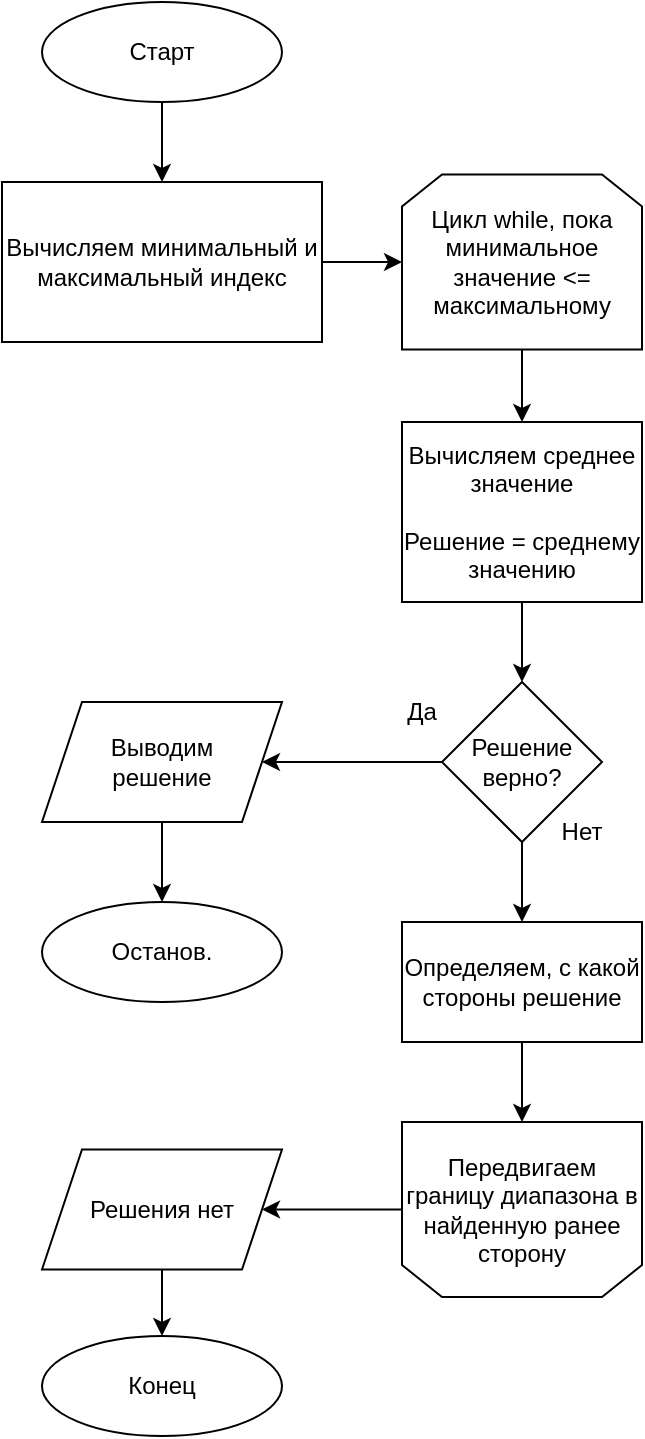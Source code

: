 <mxfile version="20.2.3" type="device"><diagram id="6a731a19-8d31-9384-78a2-239565b7b9f0" name="Page-1"><mxGraphModel dx="946" dy="672" grid="1" gridSize="10" guides="1" tooltips="1" connect="1" arrows="1" fold="1" page="1" pageScale="1" pageWidth="1169" pageHeight="827" background="none" math="0" shadow="0"><root><mxCell id="0"/><mxCell id="1" parent="0"/><mxCell id="bcB8i967HD4Znp9KxZQ6-87" value="Вычисляем минимальный и максимальный индекс" style="rounded=0;whiteSpace=wrap;html=1;shadow=0;glass=0;" vertex="1" parent="1"><mxGeometry x="400" y="130" width="160" height="80" as="geometry"/></mxCell><mxCell id="bcB8i967HD4Znp9KxZQ6-88" value="Старт" style="ellipse;whiteSpace=wrap;html=1;shadow=0;glass=0;" vertex="1" parent="1"><mxGeometry x="420" y="40" width="120" height="50" as="geometry"/></mxCell><mxCell id="bcB8i967HD4Znp9KxZQ6-89" value="Цикл while, пока минимальное значение &amp;lt;= максимальному" style="shape=loopLimit;whiteSpace=wrap;html=1;shadow=0;glass=0;" vertex="1" parent="1"><mxGeometry x="600" y="126.25" width="120" height="87.5" as="geometry"/></mxCell><mxCell id="bcB8i967HD4Znp9KxZQ6-90" value="" style="endArrow=classic;html=1;rounded=0;exitX=0.5;exitY=1;exitDx=0;exitDy=0;entryX=0.5;entryY=0;entryDx=0;entryDy=0;" edge="1" parent="1" source="bcB8i967HD4Znp9KxZQ6-88" target="bcB8i967HD4Znp9KxZQ6-87"><mxGeometry width="50" height="50" relative="1" as="geometry"><mxPoint x="460" y="260" as="sourcePoint"/><mxPoint x="510" y="210" as="targetPoint"/></mxGeometry></mxCell><mxCell id="bcB8i967HD4Znp9KxZQ6-91" value="" style="endArrow=classic;html=1;rounded=0;exitX=1;exitY=0.5;exitDx=0;exitDy=0;" edge="1" parent="1" source="bcB8i967HD4Znp9KxZQ6-87" target="bcB8i967HD4Znp9KxZQ6-89"><mxGeometry width="50" height="50" relative="1" as="geometry"><mxPoint x="460" y="260" as="sourcePoint"/><mxPoint x="510" y="210" as="targetPoint"/></mxGeometry></mxCell><mxCell id="bcB8i967HD4Znp9KxZQ6-92" value="Вычисляем среднее значение&lt;br&gt;&lt;br&gt;Решение = среднему значению" style="rounded=0;whiteSpace=wrap;html=1;shadow=0;glass=0;" vertex="1" parent="1"><mxGeometry x="600" y="250" width="120" height="90" as="geometry"/></mxCell><mxCell id="bcB8i967HD4Znp9KxZQ6-93" value="" style="endArrow=classic;html=1;rounded=0;entryX=0.5;entryY=0;entryDx=0;entryDy=0;exitX=0.5;exitY=1;exitDx=0;exitDy=0;" edge="1" parent="1" source="bcB8i967HD4Znp9KxZQ6-89" target="bcB8i967HD4Znp9KxZQ6-92"><mxGeometry width="50" height="50" relative="1" as="geometry"><mxPoint x="460" y="260" as="sourcePoint"/><mxPoint x="510" y="210" as="targetPoint"/></mxGeometry></mxCell><mxCell id="bcB8i967HD4Znp9KxZQ6-94" value="Решение верно?" style="rhombus;whiteSpace=wrap;html=1;shadow=0;glass=0;" vertex="1" parent="1"><mxGeometry x="620" y="380" width="80" height="80" as="geometry"/></mxCell><mxCell id="bcB8i967HD4Znp9KxZQ6-95" value="" style="endArrow=classic;html=1;rounded=0;entryX=0.5;entryY=0;entryDx=0;entryDy=0;exitX=0.5;exitY=1;exitDx=0;exitDy=0;" edge="1" parent="1" source="bcB8i967HD4Znp9KxZQ6-92" target="bcB8i967HD4Znp9KxZQ6-94"><mxGeometry width="50" height="50" relative="1" as="geometry"><mxPoint x="460" y="400" as="sourcePoint"/><mxPoint x="510" y="350" as="targetPoint"/></mxGeometry></mxCell><mxCell id="bcB8i967HD4Znp9KxZQ6-96" value="Выводим&lt;br&gt;решение" style="shape=parallelogram;perimeter=parallelogramPerimeter;whiteSpace=wrap;html=1;fixedSize=1;shadow=0;glass=0;" vertex="1" parent="1"><mxGeometry x="420" y="390" width="120" height="60" as="geometry"/></mxCell><mxCell id="bcB8i967HD4Znp9KxZQ6-97" value="" style="endArrow=classic;html=1;rounded=0;entryX=1;entryY=0.5;entryDx=0;entryDy=0;exitX=0;exitY=0.5;exitDx=0;exitDy=0;" edge="1" parent="1" source="bcB8i967HD4Znp9KxZQ6-94" target="bcB8i967HD4Znp9KxZQ6-96"><mxGeometry width="50" height="50" relative="1" as="geometry"><mxPoint x="460" y="440" as="sourcePoint"/><mxPoint x="510" y="390" as="targetPoint"/></mxGeometry></mxCell><mxCell id="bcB8i967HD4Znp9KxZQ6-98" value="Останов." style="ellipse;whiteSpace=wrap;html=1;shadow=0;glass=0;" vertex="1" parent="1"><mxGeometry x="420" y="490" width="120" height="50" as="geometry"/></mxCell><mxCell id="bcB8i967HD4Znp9KxZQ6-99" value="" style="endArrow=classic;html=1;rounded=0;entryX=0.5;entryY=0;entryDx=0;entryDy=0;exitX=0.5;exitY=1;exitDx=0;exitDy=0;" edge="1" parent="1" source="bcB8i967HD4Znp9KxZQ6-96" target="bcB8i967HD4Znp9KxZQ6-98"><mxGeometry width="50" height="50" relative="1" as="geometry"><mxPoint x="460" y="400" as="sourcePoint"/><mxPoint x="510" y="350" as="targetPoint"/></mxGeometry></mxCell><mxCell id="bcB8i967HD4Znp9KxZQ6-100" value="Да" style="text;html=1;strokeColor=none;fillColor=none;align=center;verticalAlign=middle;whiteSpace=wrap;rounded=0;shadow=0;glass=0;" vertex="1" parent="1"><mxGeometry x="580" y="380" width="60" height="30" as="geometry"/></mxCell><mxCell id="bcB8i967HD4Znp9KxZQ6-101" value="Нет" style="text;html=1;strokeColor=none;fillColor=none;align=center;verticalAlign=middle;whiteSpace=wrap;rounded=0;shadow=0;glass=0;" vertex="1" parent="1"><mxGeometry x="660" y="440" width="60" height="30" as="geometry"/></mxCell><mxCell id="bcB8i967HD4Znp9KxZQ6-102" value="Определяем, с какой стороны решение" style="rounded=0;whiteSpace=wrap;html=1;shadow=0;glass=0;" vertex="1" parent="1"><mxGeometry x="600" y="500" width="120" height="60" as="geometry"/></mxCell><mxCell id="bcB8i967HD4Znp9KxZQ6-103" value="" style="endArrow=classic;html=1;rounded=0;entryX=0.5;entryY=0;entryDx=0;entryDy=0;" edge="1" parent="1" source="bcB8i967HD4Znp9KxZQ6-94" target="bcB8i967HD4Znp9KxZQ6-102"><mxGeometry width="50" height="50" relative="1" as="geometry"><mxPoint x="460" y="400" as="sourcePoint"/><mxPoint x="510" y="350" as="targetPoint"/></mxGeometry></mxCell><mxCell id="bcB8i967HD4Znp9KxZQ6-104" value="Передвигаем границу диапазона в найденную ранее сторону" style="shape=loopLimit;whiteSpace=wrap;html=1;shadow=0;glass=0;direction=west;" vertex="1" parent="1"><mxGeometry x="600" y="600" width="120" height="87.5" as="geometry"/></mxCell><mxCell id="bcB8i967HD4Znp9KxZQ6-105" value="" style="endArrow=classic;html=1;rounded=0;entryX=0.5;entryY=1;entryDx=0;entryDy=0;" edge="1" parent="1" source="bcB8i967HD4Znp9KxZQ6-102" target="bcB8i967HD4Znp9KxZQ6-104"><mxGeometry width="50" height="50" relative="1" as="geometry"><mxPoint x="480" y="500" as="sourcePoint"/><mxPoint x="530" y="450" as="targetPoint"/></mxGeometry></mxCell><mxCell id="bcB8i967HD4Znp9KxZQ6-106" value="Решения нет" style="shape=parallelogram;perimeter=parallelogramPerimeter;whiteSpace=wrap;html=1;fixedSize=1;shadow=0;glass=0;" vertex="1" parent="1"><mxGeometry x="420" y="613.75" width="120" height="60" as="geometry"/></mxCell><mxCell id="bcB8i967HD4Znp9KxZQ6-107" value="" style="endArrow=classic;html=1;rounded=0;exitX=1;exitY=0.5;exitDx=0;exitDy=0;entryX=1;entryY=0.5;entryDx=0;entryDy=0;" edge="1" parent="1" source="bcB8i967HD4Znp9KxZQ6-104" target="bcB8i967HD4Znp9KxZQ6-106"><mxGeometry width="50" height="50" relative="1" as="geometry"><mxPoint x="480" y="540" as="sourcePoint"/><mxPoint x="530" y="490" as="targetPoint"/></mxGeometry></mxCell><mxCell id="bcB8i967HD4Znp9KxZQ6-108" value="Конец" style="ellipse;whiteSpace=wrap;html=1;shadow=0;glass=0;" vertex="1" parent="1"><mxGeometry x="420" y="707" width="120" height="50" as="geometry"/></mxCell><mxCell id="bcB8i967HD4Znp9KxZQ6-109" value="" style="endArrow=classic;html=1;rounded=0;exitX=0.5;exitY=1;exitDx=0;exitDy=0;entryX=0.5;entryY=0;entryDx=0;entryDy=0;" edge="1" parent="1" source="bcB8i967HD4Znp9KxZQ6-106" target="bcB8i967HD4Znp9KxZQ6-108"><mxGeometry width="50" height="50" relative="1" as="geometry"><mxPoint x="480" y="630" as="sourcePoint"/><mxPoint x="530" y="580" as="targetPoint"/></mxGeometry></mxCell></root></mxGraphModel></diagram></mxfile>